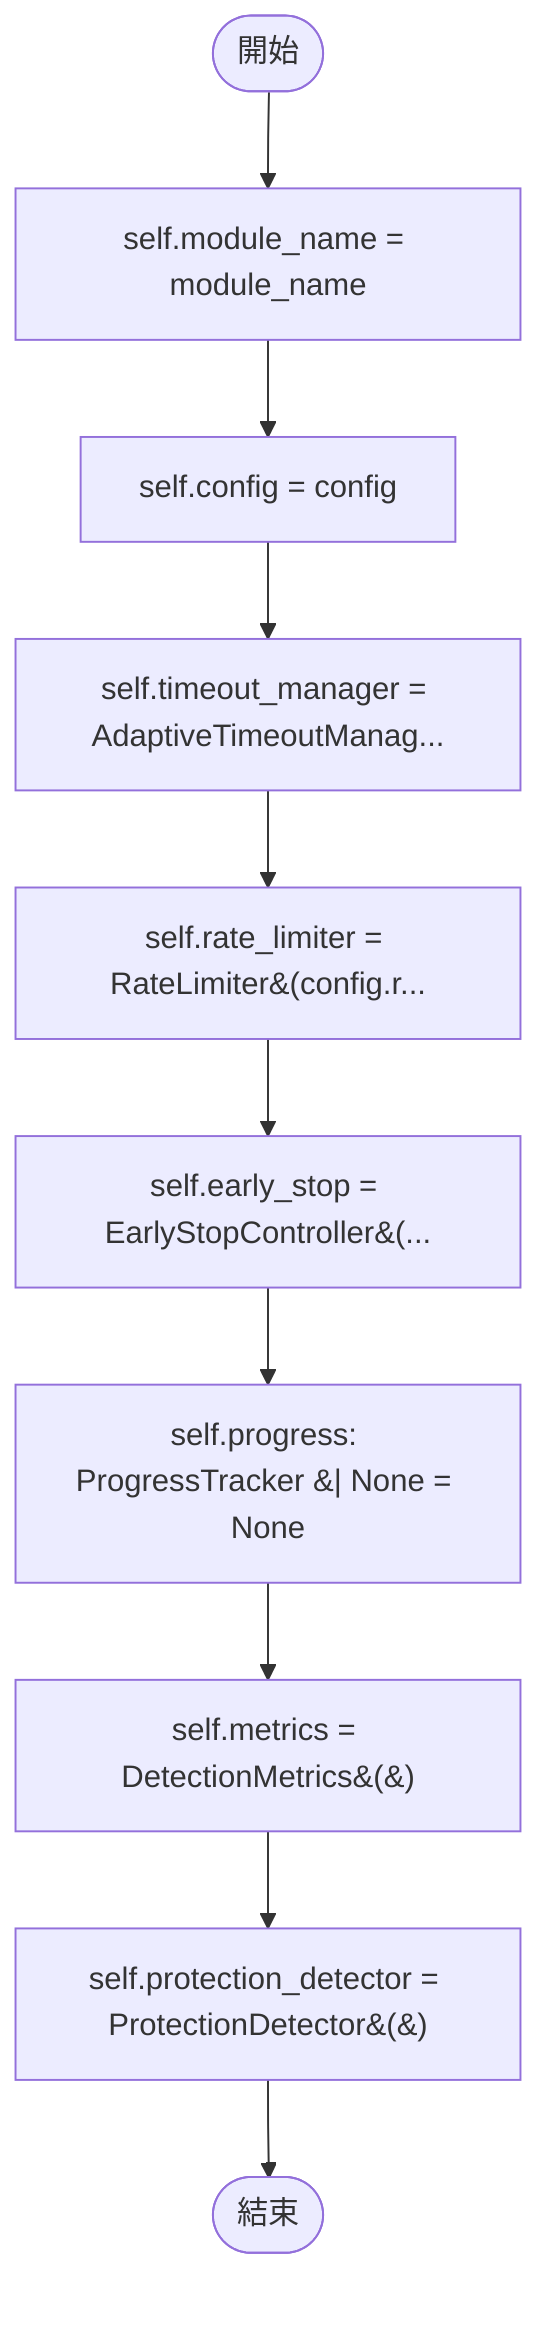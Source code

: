 flowchart TB
    n1([開始])
    n2([結束])
    n3[self.module_name = module_name]
    n4[self.config = config]
    n5[self.timeout_manager = AdaptiveTimeoutManag...]
    n6[self.rate_limiter = RateLimiter&#40;config.r...]
    n7[self.early_stop = EarlyStopController&#40;...]
    n8[self.progress: ProgressTracker &#124; None = None]
    n9[self.metrics = DetectionMetrics&#40;&#41;]
    n10[self.protection_detector = ProtectionDetector&#40;&#41;]
    n1 --> n3
    n3 --> n4
    n4 --> n5
    n5 --> n6
    n6 --> n7
    n7 --> n8
    n8 --> n9
    n9 --> n10
    n10 --> n2